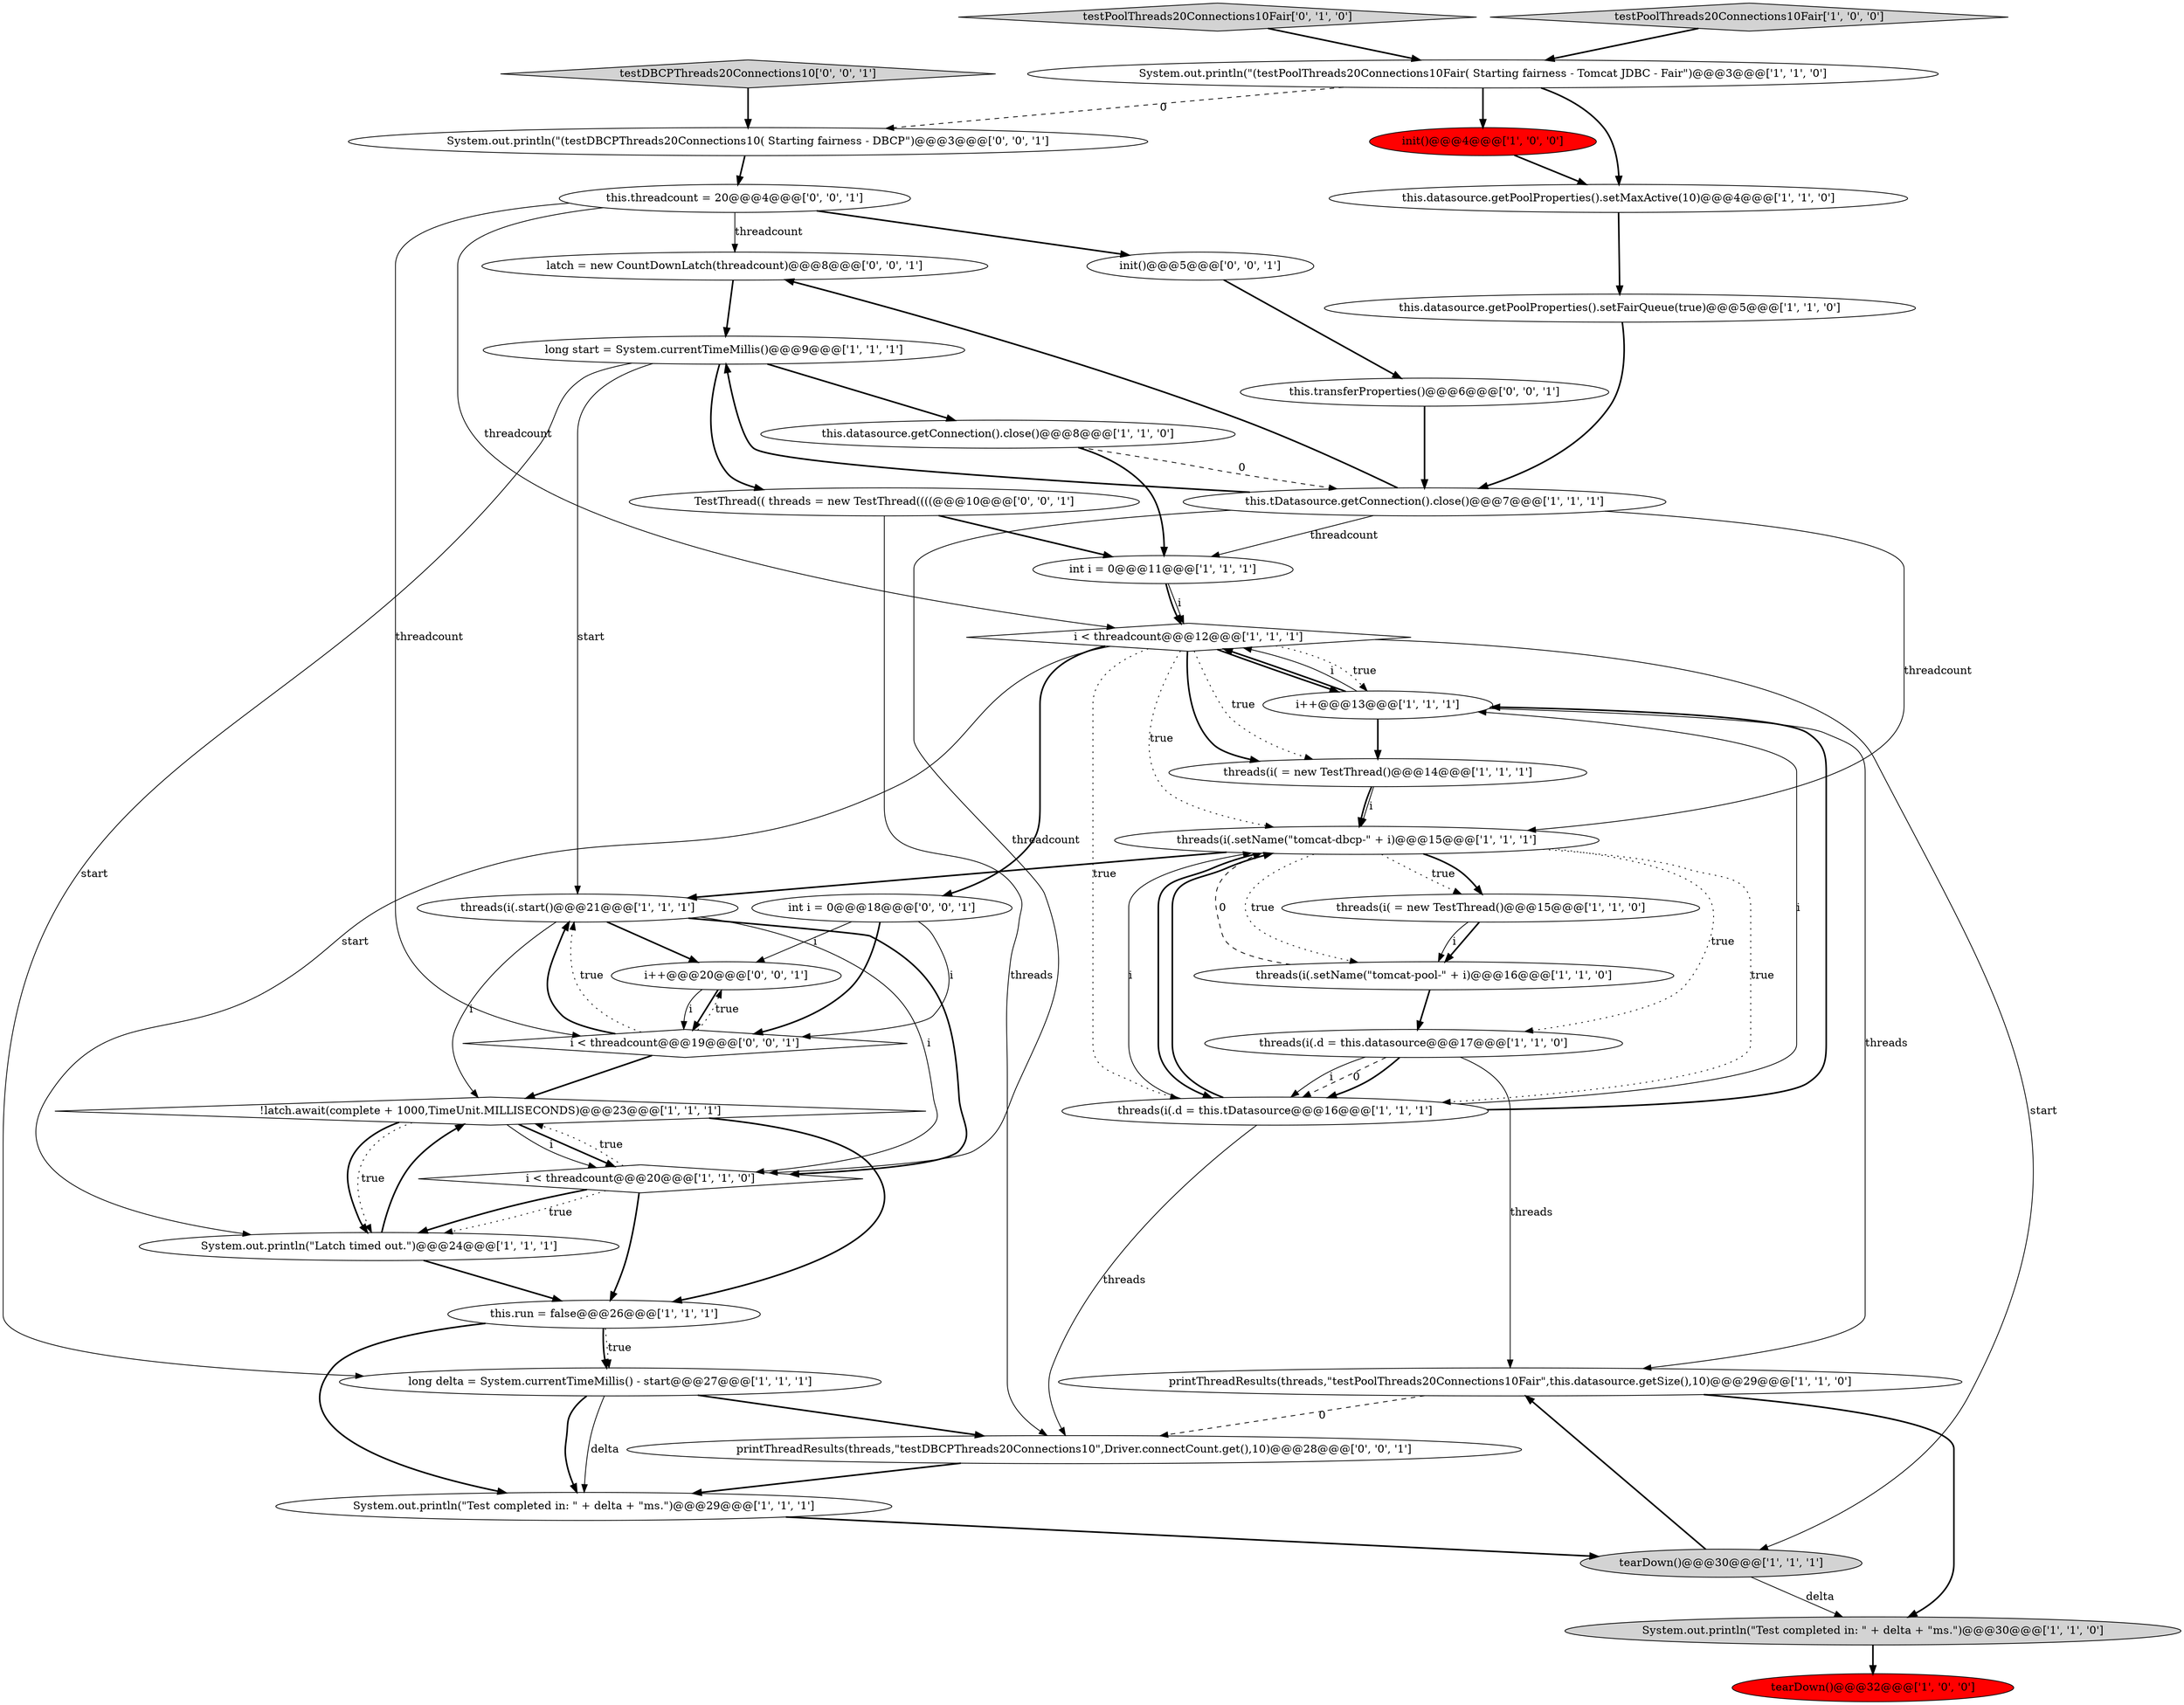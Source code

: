digraph {
23 [style = filled, label = "System.out.println(\"(testPoolThreads20Connections10Fair( Starting fairness - Tomcat JDBC - Fair\")@@@3@@@['1', '1', '0']", fillcolor = white, shape = ellipse image = "AAA0AAABBB1BBB"];
8 [style = filled, label = "i++@@@13@@@['1', '1', '1']", fillcolor = white, shape = ellipse image = "AAA0AAABBB1BBB"];
13 [style = filled, label = "i < threadcount@@@12@@@['1', '1', '1']", fillcolor = white, shape = diamond image = "AAA0AAABBB1BBB"];
12 [style = filled, label = "threads(i( = new TestThread()@@@14@@@['1', '1', '1']", fillcolor = white, shape = ellipse image = "AAA0AAABBB1BBB"];
5 [style = filled, label = "tearDown()@@@30@@@['1', '1', '1']", fillcolor = lightgray, shape = ellipse image = "AAA0AAABBB1BBB"];
18 [style = filled, label = "long delta = System.currentTimeMillis() - start@@@27@@@['1', '1', '1']", fillcolor = white, shape = ellipse image = "AAA0AAABBB1BBB"];
28 [style = filled, label = "testPoolThreads20Connections10Fair['0', '1', '0']", fillcolor = lightgray, shape = diamond image = "AAA0AAABBB2BBB"];
4 [style = filled, label = "System.out.println(\"Test completed in: \" + delta + \"ms.\")@@@30@@@['1', '1', '0']", fillcolor = lightgray, shape = ellipse image = "AAA0AAABBB1BBB"];
21 [style = filled, label = "threads(i(.d = this.datasource@@@17@@@['1', '1', '0']", fillcolor = white, shape = ellipse image = "AAA0AAABBB1BBB"];
33 [style = filled, label = "System.out.println(\"(testDBCPThreads20Connections10( Starting fairness - DBCP\")@@@3@@@['0', '0', '1']", fillcolor = white, shape = ellipse image = "AAA0AAABBB3BBB"];
19 [style = filled, label = "testPoolThreads20Connections10Fair['1', '0', '0']", fillcolor = lightgray, shape = diamond image = "AAA0AAABBB1BBB"];
16 [style = filled, label = "threads(i(.setName(\"tomcat-dbcp-\" + i)@@@15@@@['1', '1', '1']", fillcolor = white, shape = ellipse image = "AAA0AAABBB1BBB"];
35 [style = filled, label = "testDBCPThreads20Connections10['0', '0', '1']", fillcolor = lightgray, shape = diamond image = "AAA0AAABBB3BBB"];
1 [style = filled, label = "int i = 0@@@11@@@['1', '1', '1']", fillcolor = white, shape = ellipse image = "AAA0AAABBB1BBB"];
22 [style = filled, label = "this.datasource.getConnection().close()@@@8@@@['1', '1', '0']", fillcolor = white, shape = ellipse image = "AAA0AAABBB1BBB"];
17 [style = filled, label = "this.tDatasource.getConnection().close()@@@7@@@['1', '1', '1']", fillcolor = white, shape = ellipse image = "AAA0AAABBB1BBB"];
26 [style = filled, label = "printThreadResults(threads,\"testPoolThreads20Connections10Fair\",this.datasource.getSize(),10)@@@29@@@['1', '1', '0']", fillcolor = white, shape = ellipse image = "AAA0AAABBB1BBB"];
20 [style = filled, label = "init()@@@4@@@['1', '0', '0']", fillcolor = red, shape = ellipse image = "AAA1AAABBB1BBB"];
0 [style = filled, label = "System.out.println(\"Latch timed out.\")@@@24@@@['1', '1', '1']", fillcolor = white, shape = ellipse image = "AAA0AAABBB1BBB"];
36 [style = filled, label = "i++@@@20@@@['0', '0', '1']", fillcolor = white, shape = ellipse image = "AAA0AAABBB3BBB"];
7 [style = filled, label = "threads(i(.d = this.tDatasource@@@16@@@['1', '1', '1']", fillcolor = white, shape = ellipse image = "AAA0AAABBB1BBB"];
14 [style = filled, label = "this.datasource.getPoolProperties().setFairQueue(true)@@@5@@@['1', '1', '0']", fillcolor = white, shape = ellipse image = "AAA0AAABBB1BBB"];
31 [style = filled, label = "latch = new CountDownLatch(threadcount)@@@8@@@['0', '0', '1']", fillcolor = white, shape = ellipse image = "AAA0AAABBB3BBB"];
3 [style = filled, label = "threads(i(.start()@@@21@@@['1', '1', '1']", fillcolor = white, shape = ellipse image = "AAA0AAABBB1BBB"];
24 [style = filled, label = "threads(i( = new TestThread()@@@15@@@['1', '1', '0']", fillcolor = white, shape = ellipse image = "AAA0AAABBB1BBB"];
34 [style = filled, label = "this.threadcount = 20@@@4@@@['0', '0', '1']", fillcolor = white, shape = ellipse image = "AAA0AAABBB3BBB"];
30 [style = filled, label = "printThreadResults(threads,\"testDBCPThreads20Connections10\",Driver.connectCount.get(),10)@@@28@@@['0', '0', '1']", fillcolor = white, shape = ellipse image = "AAA0AAABBB3BBB"];
25 [style = filled, label = "long start = System.currentTimeMillis()@@@9@@@['1', '1', '1']", fillcolor = white, shape = ellipse image = "AAA0AAABBB1BBB"];
29 [style = filled, label = "int i = 0@@@18@@@['0', '0', '1']", fillcolor = white, shape = ellipse image = "AAA0AAABBB3BBB"];
37 [style = filled, label = "init()@@@5@@@['0', '0', '1']", fillcolor = white, shape = ellipse image = "AAA0AAABBB3BBB"];
15 [style = filled, label = "System.out.println(\"Test completed in: \" + delta + \"ms.\")@@@29@@@['1', '1', '1']", fillcolor = white, shape = ellipse image = "AAA0AAABBB1BBB"];
39 [style = filled, label = "TestThread(( threads = new TestThread((((@@@10@@@['0', '0', '1']", fillcolor = white, shape = ellipse image = "AAA0AAABBB3BBB"];
27 [style = filled, label = "this.run = false@@@26@@@['1', '1', '1']", fillcolor = white, shape = ellipse image = "AAA0AAABBB1BBB"];
38 [style = filled, label = "i < threadcount@@@19@@@['0', '0', '1']", fillcolor = white, shape = diamond image = "AAA0AAABBB3BBB"];
2 [style = filled, label = "threads(i(.setName(\"tomcat-pool-\" + i)@@@16@@@['1', '1', '0']", fillcolor = white, shape = ellipse image = "AAA0AAABBB1BBB"];
6 [style = filled, label = "this.datasource.getPoolProperties().setMaxActive(10)@@@4@@@['1', '1', '0']", fillcolor = white, shape = ellipse image = "AAA0AAABBB1BBB"];
11 [style = filled, label = "i < threadcount@@@20@@@['1', '1', '0']", fillcolor = white, shape = diamond image = "AAA0AAABBB1BBB"];
32 [style = filled, label = "this.transferProperties()@@@6@@@['0', '0', '1']", fillcolor = white, shape = ellipse image = "AAA0AAABBB3BBB"];
10 [style = filled, label = "tearDown()@@@32@@@['1', '0', '0']", fillcolor = red, shape = ellipse image = "AAA1AAABBB1BBB"];
9 [style = filled, label = "!latch.await(complete + 1000,TimeUnit.MILLISECONDS)@@@23@@@['1', '1', '1']", fillcolor = white, shape = diamond image = "AAA0AAABBB1BBB"];
17->25 [style = bold, label=""];
9->11 [style = bold, label=""];
22->17 [style = dashed, label="0"];
25->22 [style = bold, label=""];
16->7 [style = bold, label=""];
18->30 [style = bold, label=""];
17->11 [style = solid, label="threadcount"];
14->17 [style = bold, label=""];
7->8 [style = bold, label=""];
1->13 [style = bold, label=""];
7->16 [style = solid, label="i"];
27->15 [style = bold, label=""];
34->38 [style = solid, label="threadcount"];
16->7 [style = dotted, label="true"];
3->36 [style = bold, label=""];
3->9 [style = solid, label="i"];
39->30 [style = solid, label="threads"];
11->0 [style = dotted, label="true"];
7->16 [style = bold, label=""];
37->32 [style = bold, label=""];
21->7 [style = dashed, label="0"];
27->18 [style = dotted, label="true"];
1->13 [style = solid, label="i"];
16->3 [style = bold, label=""];
5->4 [style = solid, label="delta"];
18->15 [style = bold, label=""];
3->11 [style = bold, label=""];
13->7 [style = dotted, label="true"];
26->4 [style = bold, label=""];
18->15 [style = solid, label="delta"];
13->12 [style = bold, label=""];
2->21 [style = bold, label=""];
21->26 [style = solid, label="threads"];
2->16 [style = dashed, label="0"];
29->38 [style = solid, label="i"];
21->7 [style = bold, label=""];
16->21 [style = dotted, label="true"];
36->38 [style = solid, label="i"];
29->38 [style = bold, label=""];
13->0 [style = solid, label="start"];
34->13 [style = solid, label="threadcount"];
32->17 [style = bold, label=""];
30->15 [style = bold, label=""];
16->24 [style = dotted, label="true"];
25->3 [style = solid, label="start"];
4->10 [style = bold, label=""];
27->18 [style = bold, label=""];
13->16 [style = dotted, label="true"];
23->20 [style = bold, label=""];
9->0 [style = dotted, label="true"];
31->25 [style = bold, label=""];
25->39 [style = bold, label=""];
16->24 [style = bold, label=""];
38->9 [style = bold, label=""];
5->26 [style = bold, label=""];
11->9 [style = dotted, label="true"];
21->7 [style = solid, label="i"];
25->18 [style = solid, label="start"];
38->3 [style = bold, label=""];
23->33 [style = dashed, label="0"];
9->27 [style = bold, label=""];
26->30 [style = dashed, label="0"];
29->36 [style = solid, label="i"];
28->23 [style = bold, label=""];
13->8 [style = dotted, label="true"];
17->1 [style = solid, label="threadcount"];
23->6 [style = bold, label=""];
13->5 [style = solid, label="start"];
39->1 [style = bold, label=""];
22->1 [style = bold, label=""];
7->8 [style = solid, label="i"];
8->12 [style = bold, label=""];
38->36 [style = dotted, label="true"];
8->13 [style = bold, label=""];
0->9 [style = bold, label=""];
16->2 [style = dotted, label="true"];
12->16 [style = solid, label="i"];
9->0 [style = bold, label=""];
24->2 [style = bold, label=""];
13->12 [style = dotted, label="true"];
0->27 [style = bold, label=""];
8->26 [style = solid, label="threads"];
24->2 [style = solid, label="i"];
17->31 [style = bold, label=""];
35->33 [style = bold, label=""];
7->30 [style = solid, label="threads"];
12->16 [style = bold, label=""];
20->6 [style = bold, label=""];
15->5 [style = bold, label=""];
17->16 [style = solid, label="threadcount"];
8->13 [style = solid, label="i"];
9->11 [style = solid, label="i"];
6->14 [style = bold, label=""];
13->29 [style = bold, label=""];
38->3 [style = dotted, label="true"];
11->0 [style = bold, label=""];
34->31 [style = solid, label="threadcount"];
34->37 [style = bold, label=""];
19->23 [style = bold, label=""];
3->11 [style = solid, label="i"];
36->38 [style = bold, label=""];
13->8 [style = bold, label=""];
33->34 [style = bold, label=""];
11->27 [style = bold, label=""];
}
